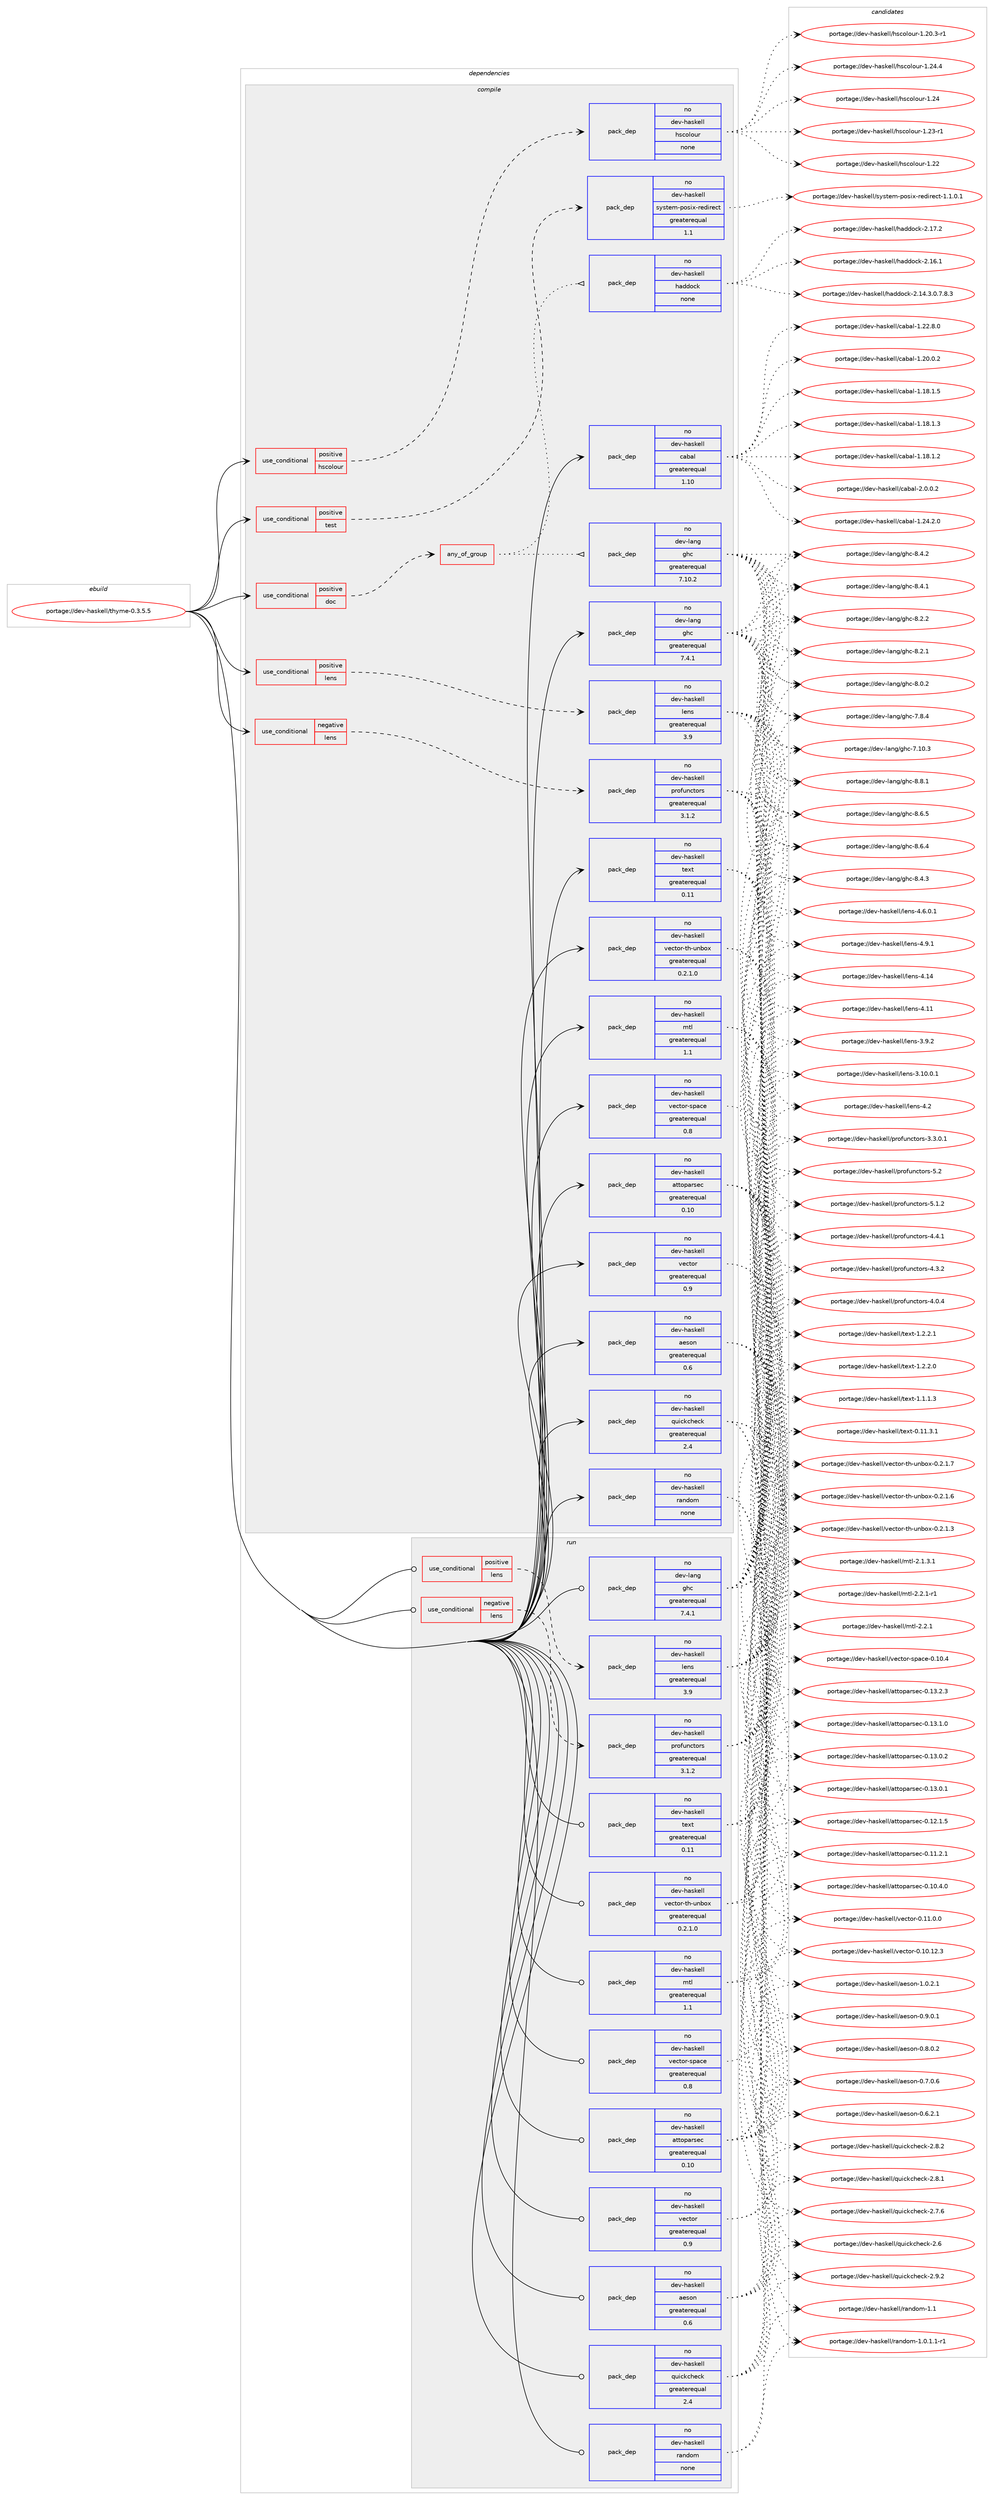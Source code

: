 digraph prolog {

# *************
# Graph options
# *************

newrank=true;
concentrate=true;
compound=true;
graph [rankdir=LR,fontname=Helvetica,fontsize=10,ranksep=1.5];#, ranksep=2.5, nodesep=0.2];
edge  [arrowhead=vee];
node  [fontname=Helvetica,fontsize=10];

# **********
# The ebuild
# **********

subgraph cluster_leftcol {
color=gray;
label=<<i>ebuild</i>>;
id [label="portage://dev-haskell/thyme-0.3.5.5", color=red, width=4, href="../dev-haskell/thyme-0.3.5.5.svg"];
}

# ****************
# The dependencies
# ****************

subgraph cluster_midcol {
color=gray;
label=<<i>dependencies</i>>;
subgraph cluster_compile {
fillcolor="#eeeeee";
style=filled;
label=<<i>compile</i>>;
subgraph cond131290 {
dependency541374 [label=<<TABLE BORDER="0" CELLBORDER="1" CELLSPACING="0" CELLPADDING="4"><TR><TD ROWSPAN="3" CELLPADDING="10">use_conditional</TD></TR><TR><TD>negative</TD></TR><TR><TD>lens</TD></TR></TABLE>>, shape=none, color=red];
subgraph pack404253 {
dependency541375 [label=<<TABLE BORDER="0" CELLBORDER="1" CELLSPACING="0" CELLPADDING="4" WIDTH="220"><TR><TD ROWSPAN="6" CELLPADDING="30">pack_dep</TD></TR><TR><TD WIDTH="110">no</TD></TR><TR><TD>dev-haskell</TD></TR><TR><TD>profunctors</TD></TR><TR><TD>greaterequal</TD></TR><TR><TD>3.1.2</TD></TR></TABLE>>, shape=none, color=blue];
}
dependency541374:e -> dependency541375:w [weight=20,style="dashed",arrowhead="vee"];
}
id:e -> dependency541374:w [weight=20,style="solid",arrowhead="vee"];
subgraph cond131291 {
dependency541376 [label=<<TABLE BORDER="0" CELLBORDER="1" CELLSPACING="0" CELLPADDING="4"><TR><TD ROWSPAN="3" CELLPADDING="10">use_conditional</TD></TR><TR><TD>positive</TD></TR><TR><TD>doc</TD></TR></TABLE>>, shape=none, color=red];
subgraph any5594 {
dependency541377 [label=<<TABLE BORDER="0" CELLBORDER="1" CELLSPACING="0" CELLPADDING="4"><TR><TD CELLPADDING="10">any_of_group</TD></TR></TABLE>>, shape=none, color=red];subgraph pack404254 {
dependency541378 [label=<<TABLE BORDER="0" CELLBORDER="1" CELLSPACING="0" CELLPADDING="4" WIDTH="220"><TR><TD ROWSPAN="6" CELLPADDING="30">pack_dep</TD></TR><TR><TD WIDTH="110">no</TD></TR><TR><TD>dev-haskell</TD></TR><TR><TD>haddock</TD></TR><TR><TD>none</TD></TR><TR><TD></TD></TR></TABLE>>, shape=none, color=blue];
}
dependency541377:e -> dependency541378:w [weight=20,style="dotted",arrowhead="oinv"];
subgraph pack404255 {
dependency541379 [label=<<TABLE BORDER="0" CELLBORDER="1" CELLSPACING="0" CELLPADDING="4" WIDTH="220"><TR><TD ROWSPAN="6" CELLPADDING="30">pack_dep</TD></TR><TR><TD WIDTH="110">no</TD></TR><TR><TD>dev-lang</TD></TR><TR><TD>ghc</TD></TR><TR><TD>greaterequal</TD></TR><TR><TD>7.10.2</TD></TR></TABLE>>, shape=none, color=blue];
}
dependency541377:e -> dependency541379:w [weight=20,style="dotted",arrowhead="oinv"];
}
dependency541376:e -> dependency541377:w [weight=20,style="dashed",arrowhead="vee"];
}
id:e -> dependency541376:w [weight=20,style="solid",arrowhead="vee"];
subgraph cond131292 {
dependency541380 [label=<<TABLE BORDER="0" CELLBORDER="1" CELLSPACING="0" CELLPADDING="4"><TR><TD ROWSPAN="3" CELLPADDING="10">use_conditional</TD></TR><TR><TD>positive</TD></TR><TR><TD>hscolour</TD></TR></TABLE>>, shape=none, color=red];
subgraph pack404256 {
dependency541381 [label=<<TABLE BORDER="0" CELLBORDER="1" CELLSPACING="0" CELLPADDING="4" WIDTH="220"><TR><TD ROWSPAN="6" CELLPADDING="30">pack_dep</TD></TR><TR><TD WIDTH="110">no</TD></TR><TR><TD>dev-haskell</TD></TR><TR><TD>hscolour</TD></TR><TR><TD>none</TD></TR><TR><TD></TD></TR></TABLE>>, shape=none, color=blue];
}
dependency541380:e -> dependency541381:w [weight=20,style="dashed",arrowhead="vee"];
}
id:e -> dependency541380:w [weight=20,style="solid",arrowhead="vee"];
subgraph cond131293 {
dependency541382 [label=<<TABLE BORDER="0" CELLBORDER="1" CELLSPACING="0" CELLPADDING="4"><TR><TD ROWSPAN="3" CELLPADDING="10">use_conditional</TD></TR><TR><TD>positive</TD></TR><TR><TD>lens</TD></TR></TABLE>>, shape=none, color=red];
subgraph pack404257 {
dependency541383 [label=<<TABLE BORDER="0" CELLBORDER="1" CELLSPACING="0" CELLPADDING="4" WIDTH="220"><TR><TD ROWSPAN="6" CELLPADDING="30">pack_dep</TD></TR><TR><TD WIDTH="110">no</TD></TR><TR><TD>dev-haskell</TD></TR><TR><TD>lens</TD></TR><TR><TD>greaterequal</TD></TR><TR><TD>3.9</TD></TR></TABLE>>, shape=none, color=blue];
}
dependency541382:e -> dependency541383:w [weight=20,style="dashed",arrowhead="vee"];
}
id:e -> dependency541382:w [weight=20,style="solid",arrowhead="vee"];
subgraph cond131294 {
dependency541384 [label=<<TABLE BORDER="0" CELLBORDER="1" CELLSPACING="0" CELLPADDING="4"><TR><TD ROWSPAN="3" CELLPADDING="10">use_conditional</TD></TR><TR><TD>positive</TD></TR><TR><TD>test</TD></TR></TABLE>>, shape=none, color=red];
subgraph pack404258 {
dependency541385 [label=<<TABLE BORDER="0" CELLBORDER="1" CELLSPACING="0" CELLPADDING="4" WIDTH="220"><TR><TD ROWSPAN="6" CELLPADDING="30">pack_dep</TD></TR><TR><TD WIDTH="110">no</TD></TR><TR><TD>dev-haskell</TD></TR><TR><TD>system-posix-redirect</TD></TR><TR><TD>greaterequal</TD></TR><TR><TD>1.1</TD></TR></TABLE>>, shape=none, color=blue];
}
dependency541384:e -> dependency541385:w [weight=20,style="dashed",arrowhead="vee"];
}
id:e -> dependency541384:w [weight=20,style="solid",arrowhead="vee"];
subgraph pack404259 {
dependency541386 [label=<<TABLE BORDER="0" CELLBORDER="1" CELLSPACING="0" CELLPADDING="4" WIDTH="220"><TR><TD ROWSPAN="6" CELLPADDING="30">pack_dep</TD></TR><TR><TD WIDTH="110">no</TD></TR><TR><TD>dev-haskell</TD></TR><TR><TD>aeson</TD></TR><TR><TD>greaterequal</TD></TR><TR><TD>0.6</TD></TR></TABLE>>, shape=none, color=blue];
}
id:e -> dependency541386:w [weight=20,style="solid",arrowhead="vee"];
subgraph pack404260 {
dependency541387 [label=<<TABLE BORDER="0" CELLBORDER="1" CELLSPACING="0" CELLPADDING="4" WIDTH="220"><TR><TD ROWSPAN="6" CELLPADDING="30">pack_dep</TD></TR><TR><TD WIDTH="110">no</TD></TR><TR><TD>dev-haskell</TD></TR><TR><TD>attoparsec</TD></TR><TR><TD>greaterequal</TD></TR><TR><TD>0.10</TD></TR></TABLE>>, shape=none, color=blue];
}
id:e -> dependency541387:w [weight=20,style="solid",arrowhead="vee"];
subgraph pack404261 {
dependency541388 [label=<<TABLE BORDER="0" CELLBORDER="1" CELLSPACING="0" CELLPADDING="4" WIDTH="220"><TR><TD ROWSPAN="6" CELLPADDING="30">pack_dep</TD></TR><TR><TD WIDTH="110">no</TD></TR><TR><TD>dev-haskell</TD></TR><TR><TD>cabal</TD></TR><TR><TD>greaterequal</TD></TR><TR><TD>1.10</TD></TR></TABLE>>, shape=none, color=blue];
}
id:e -> dependency541388:w [weight=20,style="solid",arrowhead="vee"];
subgraph pack404262 {
dependency541389 [label=<<TABLE BORDER="0" CELLBORDER="1" CELLSPACING="0" CELLPADDING="4" WIDTH="220"><TR><TD ROWSPAN="6" CELLPADDING="30">pack_dep</TD></TR><TR><TD WIDTH="110">no</TD></TR><TR><TD>dev-haskell</TD></TR><TR><TD>mtl</TD></TR><TR><TD>greaterequal</TD></TR><TR><TD>1.1</TD></TR></TABLE>>, shape=none, color=blue];
}
id:e -> dependency541389:w [weight=20,style="solid",arrowhead="vee"];
subgraph pack404263 {
dependency541390 [label=<<TABLE BORDER="0" CELLBORDER="1" CELLSPACING="0" CELLPADDING="4" WIDTH="220"><TR><TD ROWSPAN="6" CELLPADDING="30">pack_dep</TD></TR><TR><TD WIDTH="110">no</TD></TR><TR><TD>dev-haskell</TD></TR><TR><TD>quickcheck</TD></TR><TR><TD>greaterequal</TD></TR><TR><TD>2.4</TD></TR></TABLE>>, shape=none, color=blue];
}
id:e -> dependency541390:w [weight=20,style="solid",arrowhead="vee"];
subgraph pack404264 {
dependency541391 [label=<<TABLE BORDER="0" CELLBORDER="1" CELLSPACING="0" CELLPADDING="4" WIDTH="220"><TR><TD ROWSPAN="6" CELLPADDING="30">pack_dep</TD></TR><TR><TD WIDTH="110">no</TD></TR><TR><TD>dev-haskell</TD></TR><TR><TD>random</TD></TR><TR><TD>none</TD></TR><TR><TD></TD></TR></TABLE>>, shape=none, color=blue];
}
id:e -> dependency541391:w [weight=20,style="solid",arrowhead="vee"];
subgraph pack404265 {
dependency541392 [label=<<TABLE BORDER="0" CELLBORDER="1" CELLSPACING="0" CELLPADDING="4" WIDTH="220"><TR><TD ROWSPAN="6" CELLPADDING="30">pack_dep</TD></TR><TR><TD WIDTH="110">no</TD></TR><TR><TD>dev-haskell</TD></TR><TR><TD>text</TD></TR><TR><TD>greaterequal</TD></TR><TR><TD>0.11</TD></TR></TABLE>>, shape=none, color=blue];
}
id:e -> dependency541392:w [weight=20,style="solid",arrowhead="vee"];
subgraph pack404266 {
dependency541393 [label=<<TABLE BORDER="0" CELLBORDER="1" CELLSPACING="0" CELLPADDING="4" WIDTH="220"><TR><TD ROWSPAN="6" CELLPADDING="30">pack_dep</TD></TR><TR><TD WIDTH="110">no</TD></TR><TR><TD>dev-haskell</TD></TR><TR><TD>vector</TD></TR><TR><TD>greaterequal</TD></TR><TR><TD>0.9</TD></TR></TABLE>>, shape=none, color=blue];
}
id:e -> dependency541393:w [weight=20,style="solid",arrowhead="vee"];
subgraph pack404267 {
dependency541394 [label=<<TABLE BORDER="0" CELLBORDER="1" CELLSPACING="0" CELLPADDING="4" WIDTH="220"><TR><TD ROWSPAN="6" CELLPADDING="30">pack_dep</TD></TR><TR><TD WIDTH="110">no</TD></TR><TR><TD>dev-haskell</TD></TR><TR><TD>vector-space</TD></TR><TR><TD>greaterequal</TD></TR><TR><TD>0.8</TD></TR></TABLE>>, shape=none, color=blue];
}
id:e -> dependency541394:w [weight=20,style="solid",arrowhead="vee"];
subgraph pack404268 {
dependency541395 [label=<<TABLE BORDER="0" CELLBORDER="1" CELLSPACING="0" CELLPADDING="4" WIDTH="220"><TR><TD ROWSPAN="6" CELLPADDING="30">pack_dep</TD></TR><TR><TD WIDTH="110">no</TD></TR><TR><TD>dev-haskell</TD></TR><TR><TD>vector-th-unbox</TD></TR><TR><TD>greaterequal</TD></TR><TR><TD>0.2.1.0</TD></TR></TABLE>>, shape=none, color=blue];
}
id:e -> dependency541395:w [weight=20,style="solid",arrowhead="vee"];
subgraph pack404269 {
dependency541396 [label=<<TABLE BORDER="0" CELLBORDER="1" CELLSPACING="0" CELLPADDING="4" WIDTH="220"><TR><TD ROWSPAN="6" CELLPADDING="30">pack_dep</TD></TR><TR><TD WIDTH="110">no</TD></TR><TR><TD>dev-lang</TD></TR><TR><TD>ghc</TD></TR><TR><TD>greaterequal</TD></TR><TR><TD>7.4.1</TD></TR></TABLE>>, shape=none, color=blue];
}
id:e -> dependency541396:w [weight=20,style="solid",arrowhead="vee"];
}
subgraph cluster_compileandrun {
fillcolor="#eeeeee";
style=filled;
label=<<i>compile and run</i>>;
}
subgraph cluster_run {
fillcolor="#eeeeee";
style=filled;
label=<<i>run</i>>;
subgraph cond131295 {
dependency541397 [label=<<TABLE BORDER="0" CELLBORDER="1" CELLSPACING="0" CELLPADDING="4"><TR><TD ROWSPAN="3" CELLPADDING="10">use_conditional</TD></TR><TR><TD>negative</TD></TR><TR><TD>lens</TD></TR></TABLE>>, shape=none, color=red];
subgraph pack404270 {
dependency541398 [label=<<TABLE BORDER="0" CELLBORDER="1" CELLSPACING="0" CELLPADDING="4" WIDTH="220"><TR><TD ROWSPAN="6" CELLPADDING="30">pack_dep</TD></TR><TR><TD WIDTH="110">no</TD></TR><TR><TD>dev-haskell</TD></TR><TR><TD>profunctors</TD></TR><TR><TD>greaterequal</TD></TR><TR><TD>3.1.2</TD></TR></TABLE>>, shape=none, color=blue];
}
dependency541397:e -> dependency541398:w [weight=20,style="dashed",arrowhead="vee"];
}
id:e -> dependency541397:w [weight=20,style="solid",arrowhead="odot"];
subgraph cond131296 {
dependency541399 [label=<<TABLE BORDER="0" CELLBORDER="1" CELLSPACING="0" CELLPADDING="4"><TR><TD ROWSPAN="3" CELLPADDING="10">use_conditional</TD></TR><TR><TD>positive</TD></TR><TR><TD>lens</TD></TR></TABLE>>, shape=none, color=red];
subgraph pack404271 {
dependency541400 [label=<<TABLE BORDER="0" CELLBORDER="1" CELLSPACING="0" CELLPADDING="4" WIDTH="220"><TR><TD ROWSPAN="6" CELLPADDING="30">pack_dep</TD></TR><TR><TD WIDTH="110">no</TD></TR><TR><TD>dev-haskell</TD></TR><TR><TD>lens</TD></TR><TR><TD>greaterequal</TD></TR><TR><TD>3.9</TD></TR></TABLE>>, shape=none, color=blue];
}
dependency541399:e -> dependency541400:w [weight=20,style="dashed",arrowhead="vee"];
}
id:e -> dependency541399:w [weight=20,style="solid",arrowhead="odot"];
subgraph pack404272 {
dependency541401 [label=<<TABLE BORDER="0" CELLBORDER="1" CELLSPACING="0" CELLPADDING="4" WIDTH="220"><TR><TD ROWSPAN="6" CELLPADDING="30">pack_dep</TD></TR><TR><TD WIDTH="110">no</TD></TR><TR><TD>dev-haskell</TD></TR><TR><TD>aeson</TD></TR><TR><TD>greaterequal</TD></TR><TR><TD>0.6</TD></TR></TABLE>>, shape=none, color=blue];
}
id:e -> dependency541401:w [weight=20,style="solid",arrowhead="odot"];
subgraph pack404273 {
dependency541402 [label=<<TABLE BORDER="0" CELLBORDER="1" CELLSPACING="0" CELLPADDING="4" WIDTH="220"><TR><TD ROWSPAN="6" CELLPADDING="30">pack_dep</TD></TR><TR><TD WIDTH="110">no</TD></TR><TR><TD>dev-haskell</TD></TR><TR><TD>attoparsec</TD></TR><TR><TD>greaterequal</TD></TR><TR><TD>0.10</TD></TR></TABLE>>, shape=none, color=blue];
}
id:e -> dependency541402:w [weight=20,style="solid",arrowhead="odot"];
subgraph pack404274 {
dependency541403 [label=<<TABLE BORDER="0" CELLBORDER="1" CELLSPACING="0" CELLPADDING="4" WIDTH="220"><TR><TD ROWSPAN="6" CELLPADDING="30">pack_dep</TD></TR><TR><TD WIDTH="110">no</TD></TR><TR><TD>dev-haskell</TD></TR><TR><TD>mtl</TD></TR><TR><TD>greaterequal</TD></TR><TR><TD>1.1</TD></TR></TABLE>>, shape=none, color=blue];
}
id:e -> dependency541403:w [weight=20,style="solid",arrowhead="odot"];
subgraph pack404275 {
dependency541404 [label=<<TABLE BORDER="0" CELLBORDER="1" CELLSPACING="0" CELLPADDING="4" WIDTH="220"><TR><TD ROWSPAN="6" CELLPADDING="30">pack_dep</TD></TR><TR><TD WIDTH="110">no</TD></TR><TR><TD>dev-haskell</TD></TR><TR><TD>quickcheck</TD></TR><TR><TD>greaterequal</TD></TR><TR><TD>2.4</TD></TR></TABLE>>, shape=none, color=blue];
}
id:e -> dependency541404:w [weight=20,style="solid",arrowhead="odot"];
subgraph pack404276 {
dependency541405 [label=<<TABLE BORDER="0" CELLBORDER="1" CELLSPACING="0" CELLPADDING="4" WIDTH="220"><TR><TD ROWSPAN="6" CELLPADDING="30">pack_dep</TD></TR><TR><TD WIDTH="110">no</TD></TR><TR><TD>dev-haskell</TD></TR><TR><TD>random</TD></TR><TR><TD>none</TD></TR><TR><TD></TD></TR></TABLE>>, shape=none, color=blue];
}
id:e -> dependency541405:w [weight=20,style="solid",arrowhead="odot"];
subgraph pack404277 {
dependency541406 [label=<<TABLE BORDER="0" CELLBORDER="1" CELLSPACING="0" CELLPADDING="4" WIDTH="220"><TR><TD ROWSPAN="6" CELLPADDING="30">pack_dep</TD></TR><TR><TD WIDTH="110">no</TD></TR><TR><TD>dev-haskell</TD></TR><TR><TD>text</TD></TR><TR><TD>greaterequal</TD></TR><TR><TD>0.11</TD></TR></TABLE>>, shape=none, color=blue];
}
id:e -> dependency541406:w [weight=20,style="solid",arrowhead="odot"];
subgraph pack404278 {
dependency541407 [label=<<TABLE BORDER="0" CELLBORDER="1" CELLSPACING="0" CELLPADDING="4" WIDTH="220"><TR><TD ROWSPAN="6" CELLPADDING="30">pack_dep</TD></TR><TR><TD WIDTH="110">no</TD></TR><TR><TD>dev-haskell</TD></TR><TR><TD>vector</TD></TR><TR><TD>greaterequal</TD></TR><TR><TD>0.9</TD></TR></TABLE>>, shape=none, color=blue];
}
id:e -> dependency541407:w [weight=20,style="solid",arrowhead="odot"];
subgraph pack404279 {
dependency541408 [label=<<TABLE BORDER="0" CELLBORDER="1" CELLSPACING="0" CELLPADDING="4" WIDTH="220"><TR><TD ROWSPAN="6" CELLPADDING="30">pack_dep</TD></TR><TR><TD WIDTH="110">no</TD></TR><TR><TD>dev-haskell</TD></TR><TR><TD>vector-space</TD></TR><TR><TD>greaterequal</TD></TR><TR><TD>0.8</TD></TR></TABLE>>, shape=none, color=blue];
}
id:e -> dependency541408:w [weight=20,style="solid",arrowhead="odot"];
subgraph pack404280 {
dependency541409 [label=<<TABLE BORDER="0" CELLBORDER="1" CELLSPACING="0" CELLPADDING="4" WIDTH="220"><TR><TD ROWSPAN="6" CELLPADDING="30">pack_dep</TD></TR><TR><TD WIDTH="110">no</TD></TR><TR><TD>dev-haskell</TD></TR><TR><TD>vector-th-unbox</TD></TR><TR><TD>greaterequal</TD></TR><TR><TD>0.2.1.0</TD></TR></TABLE>>, shape=none, color=blue];
}
id:e -> dependency541409:w [weight=20,style="solid",arrowhead="odot"];
subgraph pack404281 {
dependency541410 [label=<<TABLE BORDER="0" CELLBORDER="1" CELLSPACING="0" CELLPADDING="4" WIDTH="220"><TR><TD ROWSPAN="6" CELLPADDING="30">pack_dep</TD></TR><TR><TD WIDTH="110">no</TD></TR><TR><TD>dev-lang</TD></TR><TR><TD>ghc</TD></TR><TR><TD>greaterequal</TD></TR><TR><TD>7.4.1</TD></TR></TABLE>>, shape=none, color=blue];
}
id:e -> dependency541410:w [weight=20,style="solid",arrowhead="odot"];
}
}

# **************
# The candidates
# **************

subgraph cluster_choices {
rank=same;
color=gray;
label=<<i>candidates</i>>;

subgraph choice404253 {
color=black;
nodesep=1;
choice1001011184510497115107101108108471121141111021171109911611111411545534650 [label="portage://dev-haskell/profunctors-5.2", color=red, width=4,href="../dev-haskell/profunctors-5.2.svg"];
choice10010111845104971151071011081084711211411110211711099116111114115455346494650 [label="portage://dev-haskell/profunctors-5.1.2", color=red, width=4,href="../dev-haskell/profunctors-5.1.2.svg"];
choice10010111845104971151071011081084711211411110211711099116111114115455246524649 [label="portage://dev-haskell/profunctors-4.4.1", color=red, width=4,href="../dev-haskell/profunctors-4.4.1.svg"];
choice10010111845104971151071011081084711211411110211711099116111114115455246514650 [label="portage://dev-haskell/profunctors-4.3.2", color=red, width=4,href="../dev-haskell/profunctors-4.3.2.svg"];
choice10010111845104971151071011081084711211411110211711099116111114115455246484652 [label="portage://dev-haskell/profunctors-4.0.4", color=red, width=4,href="../dev-haskell/profunctors-4.0.4.svg"];
choice100101118451049711510710110810847112114111102117110991161111141154551465146484649 [label="portage://dev-haskell/profunctors-3.3.0.1", color=red, width=4,href="../dev-haskell/profunctors-3.3.0.1.svg"];
dependency541375:e -> choice1001011184510497115107101108108471121141111021171109911611111411545534650:w [style=dotted,weight="100"];
dependency541375:e -> choice10010111845104971151071011081084711211411110211711099116111114115455346494650:w [style=dotted,weight="100"];
dependency541375:e -> choice10010111845104971151071011081084711211411110211711099116111114115455246524649:w [style=dotted,weight="100"];
dependency541375:e -> choice10010111845104971151071011081084711211411110211711099116111114115455246514650:w [style=dotted,weight="100"];
dependency541375:e -> choice10010111845104971151071011081084711211411110211711099116111114115455246484652:w [style=dotted,weight="100"];
dependency541375:e -> choice100101118451049711510710110810847112114111102117110991161111141154551465146484649:w [style=dotted,weight="100"];
}
subgraph choice404254 {
color=black;
nodesep=1;
choice100101118451049711510710110810847104971001001119910745504649554650 [label="portage://dev-haskell/haddock-2.17.2", color=red, width=4,href="../dev-haskell/haddock-2.17.2.svg"];
choice100101118451049711510710110810847104971001001119910745504649544649 [label="portage://dev-haskell/haddock-2.16.1", color=red, width=4,href="../dev-haskell/haddock-2.16.1.svg"];
choice1001011184510497115107101108108471049710010011199107455046495246514648465546564651 [label="portage://dev-haskell/haddock-2.14.3.0.7.8.3", color=red, width=4,href="../dev-haskell/haddock-2.14.3.0.7.8.3.svg"];
dependency541378:e -> choice100101118451049711510710110810847104971001001119910745504649554650:w [style=dotted,weight="100"];
dependency541378:e -> choice100101118451049711510710110810847104971001001119910745504649544649:w [style=dotted,weight="100"];
dependency541378:e -> choice1001011184510497115107101108108471049710010011199107455046495246514648465546564651:w [style=dotted,weight="100"];
}
subgraph choice404255 {
color=black;
nodesep=1;
choice10010111845108971101034710310499455646564649 [label="portage://dev-lang/ghc-8.8.1", color=red, width=4,href="../dev-lang/ghc-8.8.1.svg"];
choice10010111845108971101034710310499455646544653 [label="portage://dev-lang/ghc-8.6.5", color=red, width=4,href="../dev-lang/ghc-8.6.5.svg"];
choice10010111845108971101034710310499455646544652 [label="portage://dev-lang/ghc-8.6.4", color=red, width=4,href="../dev-lang/ghc-8.6.4.svg"];
choice10010111845108971101034710310499455646524651 [label="portage://dev-lang/ghc-8.4.3", color=red, width=4,href="../dev-lang/ghc-8.4.3.svg"];
choice10010111845108971101034710310499455646524650 [label="portage://dev-lang/ghc-8.4.2", color=red, width=4,href="../dev-lang/ghc-8.4.2.svg"];
choice10010111845108971101034710310499455646524649 [label="portage://dev-lang/ghc-8.4.1", color=red, width=4,href="../dev-lang/ghc-8.4.1.svg"];
choice10010111845108971101034710310499455646504650 [label="portage://dev-lang/ghc-8.2.2", color=red, width=4,href="../dev-lang/ghc-8.2.2.svg"];
choice10010111845108971101034710310499455646504649 [label="portage://dev-lang/ghc-8.2.1", color=red, width=4,href="../dev-lang/ghc-8.2.1.svg"];
choice10010111845108971101034710310499455646484650 [label="portage://dev-lang/ghc-8.0.2", color=red, width=4,href="../dev-lang/ghc-8.0.2.svg"];
choice10010111845108971101034710310499455546564652 [label="portage://dev-lang/ghc-7.8.4", color=red, width=4,href="../dev-lang/ghc-7.8.4.svg"];
choice1001011184510897110103471031049945554649484651 [label="portage://dev-lang/ghc-7.10.3", color=red, width=4,href="../dev-lang/ghc-7.10.3.svg"];
dependency541379:e -> choice10010111845108971101034710310499455646564649:w [style=dotted,weight="100"];
dependency541379:e -> choice10010111845108971101034710310499455646544653:w [style=dotted,weight="100"];
dependency541379:e -> choice10010111845108971101034710310499455646544652:w [style=dotted,weight="100"];
dependency541379:e -> choice10010111845108971101034710310499455646524651:w [style=dotted,weight="100"];
dependency541379:e -> choice10010111845108971101034710310499455646524650:w [style=dotted,weight="100"];
dependency541379:e -> choice10010111845108971101034710310499455646524649:w [style=dotted,weight="100"];
dependency541379:e -> choice10010111845108971101034710310499455646504650:w [style=dotted,weight="100"];
dependency541379:e -> choice10010111845108971101034710310499455646504649:w [style=dotted,weight="100"];
dependency541379:e -> choice10010111845108971101034710310499455646484650:w [style=dotted,weight="100"];
dependency541379:e -> choice10010111845108971101034710310499455546564652:w [style=dotted,weight="100"];
dependency541379:e -> choice1001011184510897110103471031049945554649484651:w [style=dotted,weight="100"];
}
subgraph choice404256 {
color=black;
nodesep=1;
choice1001011184510497115107101108108471041159911110811111711445494650524652 [label="portage://dev-haskell/hscolour-1.24.4", color=red, width=4,href="../dev-haskell/hscolour-1.24.4.svg"];
choice100101118451049711510710110810847104115991111081111171144549465052 [label="portage://dev-haskell/hscolour-1.24", color=red, width=4,href="../dev-haskell/hscolour-1.24.svg"];
choice1001011184510497115107101108108471041159911110811111711445494650514511449 [label="portage://dev-haskell/hscolour-1.23-r1", color=red, width=4,href="../dev-haskell/hscolour-1.23-r1.svg"];
choice100101118451049711510710110810847104115991111081111171144549465050 [label="portage://dev-haskell/hscolour-1.22", color=red, width=4,href="../dev-haskell/hscolour-1.22.svg"];
choice10010111845104971151071011081084710411599111108111117114454946504846514511449 [label="portage://dev-haskell/hscolour-1.20.3-r1", color=red, width=4,href="../dev-haskell/hscolour-1.20.3-r1.svg"];
dependency541381:e -> choice1001011184510497115107101108108471041159911110811111711445494650524652:w [style=dotted,weight="100"];
dependency541381:e -> choice100101118451049711510710110810847104115991111081111171144549465052:w [style=dotted,weight="100"];
dependency541381:e -> choice1001011184510497115107101108108471041159911110811111711445494650514511449:w [style=dotted,weight="100"];
dependency541381:e -> choice100101118451049711510710110810847104115991111081111171144549465050:w [style=dotted,weight="100"];
dependency541381:e -> choice10010111845104971151071011081084710411599111108111117114454946504846514511449:w [style=dotted,weight="100"];
}
subgraph choice404257 {
color=black;
nodesep=1;
choice100101118451049711510710110810847108101110115455246574649 [label="portage://dev-haskell/lens-4.9.1", color=red, width=4,href="../dev-haskell/lens-4.9.1.svg"];
choice1001011184510497115107101108108471081011101154552465446484649 [label="portage://dev-haskell/lens-4.6.0.1", color=red, width=4,href="../dev-haskell/lens-4.6.0.1.svg"];
choice10010111845104971151071011081084710810111011545524650 [label="portage://dev-haskell/lens-4.2", color=red, width=4,href="../dev-haskell/lens-4.2.svg"];
choice1001011184510497115107101108108471081011101154552464952 [label="portage://dev-haskell/lens-4.14", color=red, width=4,href="../dev-haskell/lens-4.14.svg"];
choice1001011184510497115107101108108471081011101154552464949 [label="portage://dev-haskell/lens-4.11", color=red, width=4,href="../dev-haskell/lens-4.11.svg"];
choice100101118451049711510710110810847108101110115455146574650 [label="portage://dev-haskell/lens-3.9.2", color=red, width=4,href="../dev-haskell/lens-3.9.2.svg"];
choice100101118451049711510710110810847108101110115455146494846484649 [label="portage://dev-haskell/lens-3.10.0.1", color=red, width=4,href="../dev-haskell/lens-3.10.0.1.svg"];
dependency541383:e -> choice100101118451049711510710110810847108101110115455246574649:w [style=dotted,weight="100"];
dependency541383:e -> choice1001011184510497115107101108108471081011101154552465446484649:w [style=dotted,weight="100"];
dependency541383:e -> choice10010111845104971151071011081084710810111011545524650:w [style=dotted,weight="100"];
dependency541383:e -> choice1001011184510497115107101108108471081011101154552464952:w [style=dotted,weight="100"];
dependency541383:e -> choice1001011184510497115107101108108471081011101154552464949:w [style=dotted,weight="100"];
dependency541383:e -> choice100101118451049711510710110810847108101110115455146574650:w [style=dotted,weight="100"];
dependency541383:e -> choice100101118451049711510710110810847108101110115455146494846484649:w [style=dotted,weight="100"];
}
subgraph choice404258 {
color=black;
nodesep=1;
choice1001011184510497115107101108108471151211151161011094511211111510512045114101100105114101991164549464946484649 [label="portage://dev-haskell/system-posix-redirect-1.1.0.1", color=red, width=4,href="../dev-haskell/system-posix-redirect-1.1.0.1.svg"];
dependency541385:e -> choice1001011184510497115107101108108471151211151161011094511211111510512045114101100105114101991164549464946484649:w [style=dotted,weight="100"];
}
subgraph choice404259 {
color=black;
nodesep=1;
choice100101118451049711510710110810847971011151111104549464846504649 [label="portage://dev-haskell/aeson-1.0.2.1", color=red, width=4,href="../dev-haskell/aeson-1.0.2.1.svg"];
choice100101118451049711510710110810847971011151111104548465746484649 [label="portage://dev-haskell/aeson-0.9.0.1", color=red, width=4,href="../dev-haskell/aeson-0.9.0.1.svg"];
choice100101118451049711510710110810847971011151111104548465646484650 [label="portage://dev-haskell/aeson-0.8.0.2", color=red, width=4,href="../dev-haskell/aeson-0.8.0.2.svg"];
choice100101118451049711510710110810847971011151111104548465546484654 [label="portage://dev-haskell/aeson-0.7.0.6", color=red, width=4,href="../dev-haskell/aeson-0.7.0.6.svg"];
choice100101118451049711510710110810847971011151111104548465446504649 [label="portage://dev-haskell/aeson-0.6.2.1", color=red, width=4,href="../dev-haskell/aeson-0.6.2.1.svg"];
dependency541386:e -> choice100101118451049711510710110810847971011151111104549464846504649:w [style=dotted,weight="100"];
dependency541386:e -> choice100101118451049711510710110810847971011151111104548465746484649:w [style=dotted,weight="100"];
dependency541386:e -> choice100101118451049711510710110810847971011151111104548465646484650:w [style=dotted,weight="100"];
dependency541386:e -> choice100101118451049711510710110810847971011151111104548465546484654:w [style=dotted,weight="100"];
dependency541386:e -> choice100101118451049711510710110810847971011151111104548465446504649:w [style=dotted,weight="100"];
}
subgraph choice404260 {
color=black;
nodesep=1;
choice100101118451049711510710110810847971161161111129711411510199454846495146504651 [label="portage://dev-haskell/attoparsec-0.13.2.3", color=red, width=4,href="../dev-haskell/attoparsec-0.13.2.3.svg"];
choice100101118451049711510710110810847971161161111129711411510199454846495146494648 [label="portage://dev-haskell/attoparsec-0.13.1.0", color=red, width=4,href="../dev-haskell/attoparsec-0.13.1.0.svg"];
choice100101118451049711510710110810847971161161111129711411510199454846495146484650 [label="portage://dev-haskell/attoparsec-0.13.0.2", color=red, width=4,href="../dev-haskell/attoparsec-0.13.0.2.svg"];
choice100101118451049711510710110810847971161161111129711411510199454846495146484649 [label="portage://dev-haskell/attoparsec-0.13.0.1", color=red, width=4,href="../dev-haskell/attoparsec-0.13.0.1.svg"];
choice100101118451049711510710110810847971161161111129711411510199454846495046494653 [label="portage://dev-haskell/attoparsec-0.12.1.5", color=red, width=4,href="../dev-haskell/attoparsec-0.12.1.5.svg"];
choice100101118451049711510710110810847971161161111129711411510199454846494946504649 [label="portage://dev-haskell/attoparsec-0.11.2.1", color=red, width=4,href="../dev-haskell/attoparsec-0.11.2.1.svg"];
choice100101118451049711510710110810847971161161111129711411510199454846494846524648 [label="portage://dev-haskell/attoparsec-0.10.4.0", color=red, width=4,href="../dev-haskell/attoparsec-0.10.4.0.svg"];
dependency541387:e -> choice100101118451049711510710110810847971161161111129711411510199454846495146504651:w [style=dotted,weight="100"];
dependency541387:e -> choice100101118451049711510710110810847971161161111129711411510199454846495146494648:w [style=dotted,weight="100"];
dependency541387:e -> choice100101118451049711510710110810847971161161111129711411510199454846495146484650:w [style=dotted,weight="100"];
dependency541387:e -> choice100101118451049711510710110810847971161161111129711411510199454846495146484649:w [style=dotted,weight="100"];
dependency541387:e -> choice100101118451049711510710110810847971161161111129711411510199454846495046494653:w [style=dotted,weight="100"];
dependency541387:e -> choice100101118451049711510710110810847971161161111129711411510199454846494946504649:w [style=dotted,weight="100"];
dependency541387:e -> choice100101118451049711510710110810847971161161111129711411510199454846494846524648:w [style=dotted,weight="100"];
}
subgraph choice404261 {
color=black;
nodesep=1;
choice100101118451049711510710110810847999798971084550464846484650 [label="portage://dev-haskell/cabal-2.0.0.2", color=red, width=4,href="../dev-haskell/cabal-2.0.0.2.svg"];
choice10010111845104971151071011081084799979897108454946505246504648 [label="portage://dev-haskell/cabal-1.24.2.0", color=red, width=4,href="../dev-haskell/cabal-1.24.2.0.svg"];
choice10010111845104971151071011081084799979897108454946505046564648 [label="portage://dev-haskell/cabal-1.22.8.0", color=red, width=4,href="../dev-haskell/cabal-1.22.8.0.svg"];
choice10010111845104971151071011081084799979897108454946504846484650 [label="portage://dev-haskell/cabal-1.20.0.2", color=red, width=4,href="../dev-haskell/cabal-1.20.0.2.svg"];
choice10010111845104971151071011081084799979897108454946495646494653 [label="portage://dev-haskell/cabal-1.18.1.5", color=red, width=4,href="../dev-haskell/cabal-1.18.1.5.svg"];
choice10010111845104971151071011081084799979897108454946495646494651 [label="portage://dev-haskell/cabal-1.18.1.3", color=red, width=4,href="../dev-haskell/cabal-1.18.1.3.svg"];
choice10010111845104971151071011081084799979897108454946495646494650 [label="portage://dev-haskell/cabal-1.18.1.2", color=red, width=4,href="../dev-haskell/cabal-1.18.1.2.svg"];
dependency541388:e -> choice100101118451049711510710110810847999798971084550464846484650:w [style=dotted,weight="100"];
dependency541388:e -> choice10010111845104971151071011081084799979897108454946505246504648:w [style=dotted,weight="100"];
dependency541388:e -> choice10010111845104971151071011081084799979897108454946505046564648:w [style=dotted,weight="100"];
dependency541388:e -> choice10010111845104971151071011081084799979897108454946504846484650:w [style=dotted,weight="100"];
dependency541388:e -> choice10010111845104971151071011081084799979897108454946495646494653:w [style=dotted,weight="100"];
dependency541388:e -> choice10010111845104971151071011081084799979897108454946495646494651:w [style=dotted,weight="100"];
dependency541388:e -> choice10010111845104971151071011081084799979897108454946495646494650:w [style=dotted,weight="100"];
}
subgraph choice404262 {
color=black;
nodesep=1;
choice1001011184510497115107101108108471091161084550465046494511449 [label="portage://dev-haskell/mtl-2.2.1-r1", color=red, width=4,href="../dev-haskell/mtl-2.2.1-r1.svg"];
choice100101118451049711510710110810847109116108455046504649 [label="portage://dev-haskell/mtl-2.2.1", color=red, width=4,href="../dev-haskell/mtl-2.2.1.svg"];
choice1001011184510497115107101108108471091161084550464946514649 [label="portage://dev-haskell/mtl-2.1.3.1", color=red, width=4,href="../dev-haskell/mtl-2.1.3.1.svg"];
dependency541389:e -> choice1001011184510497115107101108108471091161084550465046494511449:w [style=dotted,weight="100"];
dependency541389:e -> choice100101118451049711510710110810847109116108455046504649:w [style=dotted,weight="100"];
dependency541389:e -> choice1001011184510497115107101108108471091161084550464946514649:w [style=dotted,weight="100"];
}
subgraph choice404263 {
color=black;
nodesep=1;
choice100101118451049711510710110810847113117105991079910410199107455046574650 [label="portage://dev-haskell/quickcheck-2.9.2", color=red, width=4,href="../dev-haskell/quickcheck-2.9.2.svg"];
choice100101118451049711510710110810847113117105991079910410199107455046564650 [label="portage://dev-haskell/quickcheck-2.8.2", color=red, width=4,href="../dev-haskell/quickcheck-2.8.2.svg"];
choice100101118451049711510710110810847113117105991079910410199107455046564649 [label="portage://dev-haskell/quickcheck-2.8.1", color=red, width=4,href="../dev-haskell/quickcheck-2.8.1.svg"];
choice100101118451049711510710110810847113117105991079910410199107455046554654 [label="portage://dev-haskell/quickcheck-2.7.6", color=red, width=4,href="../dev-haskell/quickcheck-2.7.6.svg"];
choice10010111845104971151071011081084711311710599107991041019910745504654 [label="portage://dev-haskell/quickcheck-2.6", color=red, width=4,href="../dev-haskell/quickcheck-2.6.svg"];
dependency541390:e -> choice100101118451049711510710110810847113117105991079910410199107455046574650:w [style=dotted,weight="100"];
dependency541390:e -> choice100101118451049711510710110810847113117105991079910410199107455046564650:w [style=dotted,weight="100"];
dependency541390:e -> choice100101118451049711510710110810847113117105991079910410199107455046564649:w [style=dotted,weight="100"];
dependency541390:e -> choice100101118451049711510710110810847113117105991079910410199107455046554654:w [style=dotted,weight="100"];
dependency541390:e -> choice10010111845104971151071011081084711311710599107991041019910745504654:w [style=dotted,weight="100"];
}
subgraph choice404264 {
color=black;
nodesep=1;
choice1001011184510497115107101108108471149711010011110945494649 [label="portage://dev-haskell/random-1.1", color=red, width=4,href="../dev-haskell/random-1.1.svg"];
choice1001011184510497115107101108108471149711010011110945494648464946494511449 [label="portage://dev-haskell/random-1.0.1.1-r1", color=red, width=4,href="../dev-haskell/random-1.0.1.1-r1.svg"];
dependency541391:e -> choice1001011184510497115107101108108471149711010011110945494649:w [style=dotted,weight="100"];
dependency541391:e -> choice1001011184510497115107101108108471149711010011110945494648464946494511449:w [style=dotted,weight="100"];
}
subgraph choice404265 {
color=black;
nodesep=1;
choice1001011184510497115107101108108471161011201164549465046504649 [label="portage://dev-haskell/text-1.2.2.1", color=red, width=4,href="../dev-haskell/text-1.2.2.1.svg"];
choice1001011184510497115107101108108471161011201164549465046504648 [label="portage://dev-haskell/text-1.2.2.0", color=red, width=4,href="../dev-haskell/text-1.2.2.0.svg"];
choice1001011184510497115107101108108471161011201164549464946494651 [label="portage://dev-haskell/text-1.1.1.3", color=red, width=4,href="../dev-haskell/text-1.1.1.3.svg"];
choice100101118451049711510710110810847116101120116454846494946514649 [label="portage://dev-haskell/text-0.11.3.1", color=red, width=4,href="../dev-haskell/text-0.11.3.1.svg"];
dependency541392:e -> choice1001011184510497115107101108108471161011201164549465046504649:w [style=dotted,weight="100"];
dependency541392:e -> choice1001011184510497115107101108108471161011201164549465046504648:w [style=dotted,weight="100"];
dependency541392:e -> choice1001011184510497115107101108108471161011201164549464946494651:w [style=dotted,weight="100"];
dependency541392:e -> choice100101118451049711510710110810847116101120116454846494946514649:w [style=dotted,weight="100"];
}
subgraph choice404266 {
color=black;
nodesep=1;
choice10010111845104971151071011081084711810199116111114454846494946484648 [label="portage://dev-haskell/vector-0.11.0.0", color=red, width=4,href="../dev-haskell/vector-0.11.0.0.svg"];
choice1001011184510497115107101108108471181019911611111445484649484649504651 [label="portage://dev-haskell/vector-0.10.12.3", color=red, width=4,href="../dev-haskell/vector-0.10.12.3.svg"];
dependency541393:e -> choice10010111845104971151071011081084711810199116111114454846494946484648:w [style=dotted,weight="100"];
dependency541393:e -> choice1001011184510497115107101108108471181019911611111445484649484649504651:w [style=dotted,weight="100"];
}
subgraph choice404267 {
color=black;
nodesep=1;
choice1001011184510497115107101108108471181019911611111445115112979910145484649484652 [label="portage://dev-haskell/vector-space-0.10.4", color=red, width=4,href="../dev-haskell/vector-space-0.10.4.svg"];
dependency541394:e -> choice1001011184510497115107101108108471181019911611111445115112979910145484649484652:w [style=dotted,weight="100"];
}
subgraph choice404268 {
color=black;
nodesep=1;
choice100101118451049711510710110810847118101991161111144511610445117110981111204548465046494655 [label="portage://dev-haskell/vector-th-unbox-0.2.1.7", color=red, width=4,href="../dev-haskell/vector-th-unbox-0.2.1.7.svg"];
choice100101118451049711510710110810847118101991161111144511610445117110981111204548465046494654 [label="portage://dev-haskell/vector-th-unbox-0.2.1.6", color=red, width=4,href="../dev-haskell/vector-th-unbox-0.2.1.6.svg"];
choice100101118451049711510710110810847118101991161111144511610445117110981111204548465046494651 [label="portage://dev-haskell/vector-th-unbox-0.2.1.3", color=red, width=4,href="../dev-haskell/vector-th-unbox-0.2.1.3.svg"];
dependency541395:e -> choice100101118451049711510710110810847118101991161111144511610445117110981111204548465046494655:w [style=dotted,weight="100"];
dependency541395:e -> choice100101118451049711510710110810847118101991161111144511610445117110981111204548465046494654:w [style=dotted,weight="100"];
dependency541395:e -> choice100101118451049711510710110810847118101991161111144511610445117110981111204548465046494651:w [style=dotted,weight="100"];
}
subgraph choice404269 {
color=black;
nodesep=1;
choice10010111845108971101034710310499455646564649 [label="portage://dev-lang/ghc-8.8.1", color=red, width=4,href="../dev-lang/ghc-8.8.1.svg"];
choice10010111845108971101034710310499455646544653 [label="portage://dev-lang/ghc-8.6.5", color=red, width=4,href="../dev-lang/ghc-8.6.5.svg"];
choice10010111845108971101034710310499455646544652 [label="portage://dev-lang/ghc-8.6.4", color=red, width=4,href="../dev-lang/ghc-8.6.4.svg"];
choice10010111845108971101034710310499455646524651 [label="portage://dev-lang/ghc-8.4.3", color=red, width=4,href="../dev-lang/ghc-8.4.3.svg"];
choice10010111845108971101034710310499455646524650 [label="portage://dev-lang/ghc-8.4.2", color=red, width=4,href="../dev-lang/ghc-8.4.2.svg"];
choice10010111845108971101034710310499455646524649 [label="portage://dev-lang/ghc-8.4.1", color=red, width=4,href="../dev-lang/ghc-8.4.1.svg"];
choice10010111845108971101034710310499455646504650 [label="portage://dev-lang/ghc-8.2.2", color=red, width=4,href="../dev-lang/ghc-8.2.2.svg"];
choice10010111845108971101034710310499455646504649 [label="portage://dev-lang/ghc-8.2.1", color=red, width=4,href="../dev-lang/ghc-8.2.1.svg"];
choice10010111845108971101034710310499455646484650 [label="portage://dev-lang/ghc-8.0.2", color=red, width=4,href="../dev-lang/ghc-8.0.2.svg"];
choice10010111845108971101034710310499455546564652 [label="portage://dev-lang/ghc-7.8.4", color=red, width=4,href="../dev-lang/ghc-7.8.4.svg"];
choice1001011184510897110103471031049945554649484651 [label="portage://dev-lang/ghc-7.10.3", color=red, width=4,href="../dev-lang/ghc-7.10.3.svg"];
dependency541396:e -> choice10010111845108971101034710310499455646564649:w [style=dotted,weight="100"];
dependency541396:e -> choice10010111845108971101034710310499455646544653:w [style=dotted,weight="100"];
dependency541396:e -> choice10010111845108971101034710310499455646544652:w [style=dotted,weight="100"];
dependency541396:e -> choice10010111845108971101034710310499455646524651:w [style=dotted,weight="100"];
dependency541396:e -> choice10010111845108971101034710310499455646524650:w [style=dotted,weight="100"];
dependency541396:e -> choice10010111845108971101034710310499455646524649:w [style=dotted,weight="100"];
dependency541396:e -> choice10010111845108971101034710310499455646504650:w [style=dotted,weight="100"];
dependency541396:e -> choice10010111845108971101034710310499455646504649:w [style=dotted,weight="100"];
dependency541396:e -> choice10010111845108971101034710310499455646484650:w [style=dotted,weight="100"];
dependency541396:e -> choice10010111845108971101034710310499455546564652:w [style=dotted,weight="100"];
dependency541396:e -> choice1001011184510897110103471031049945554649484651:w [style=dotted,weight="100"];
}
subgraph choice404270 {
color=black;
nodesep=1;
choice1001011184510497115107101108108471121141111021171109911611111411545534650 [label="portage://dev-haskell/profunctors-5.2", color=red, width=4,href="../dev-haskell/profunctors-5.2.svg"];
choice10010111845104971151071011081084711211411110211711099116111114115455346494650 [label="portage://dev-haskell/profunctors-5.1.2", color=red, width=4,href="../dev-haskell/profunctors-5.1.2.svg"];
choice10010111845104971151071011081084711211411110211711099116111114115455246524649 [label="portage://dev-haskell/profunctors-4.4.1", color=red, width=4,href="../dev-haskell/profunctors-4.4.1.svg"];
choice10010111845104971151071011081084711211411110211711099116111114115455246514650 [label="portage://dev-haskell/profunctors-4.3.2", color=red, width=4,href="../dev-haskell/profunctors-4.3.2.svg"];
choice10010111845104971151071011081084711211411110211711099116111114115455246484652 [label="portage://dev-haskell/profunctors-4.0.4", color=red, width=4,href="../dev-haskell/profunctors-4.0.4.svg"];
choice100101118451049711510710110810847112114111102117110991161111141154551465146484649 [label="portage://dev-haskell/profunctors-3.3.0.1", color=red, width=4,href="../dev-haskell/profunctors-3.3.0.1.svg"];
dependency541398:e -> choice1001011184510497115107101108108471121141111021171109911611111411545534650:w [style=dotted,weight="100"];
dependency541398:e -> choice10010111845104971151071011081084711211411110211711099116111114115455346494650:w [style=dotted,weight="100"];
dependency541398:e -> choice10010111845104971151071011081084711211411110211711099116111114115455246524649:w [style=dotted,weight="100"];
dependency541398:e -> choice10010111845104971151071011081084711211411110211711099116111114115455246514650:w [style=dotted,weight="100"];
dependency541398:e -> choice10010111845104971151071011081084711211411110211711099116111114115455246484652:w [style=dotted,weight="100"];
dependency541398:e -> choice100101118451049711510710110810847112114111102117110991161111141154551465146484649:w [style=dotted,weight="100"];
}
subgraph choice404271 {
color=black;
nodesep=1;
choice100101118451049711510710110810847108101110115455246574649 [label="portage://dev-haskell/lens-4.9.1", color=red, width=4,href="../dev-haskell/lens-4.9.1.svg"];
choice1001011184510497115107101108108471081011101154552465446484649 [label="portage://dev-haskell/lens-4.6.0.1", color=red, width=4,href="../dev-haskell/lens-4.6.0.1.svg"];
choice10010111845104971151071011081084710810111011545524650 [label="portage://dev-haskell/lens-4.2", color=red, width=4,href="../dev-haskell/lens-4.2.svg"];
choice1001011184510497115107101108108471081011101154552464952 [label="portage://dev-haskell/lens-4.14", color=red, width=4,href="../dev-haskell/lens-4.14.svg"];
choice1001011184510497115107101108108471081011101154552464949 [label="portage://dev-haskell/lens-4.11", color=red, width=4,href="../dev-haskell/lens-4.11.svg"];
choice100101118451049711510710110810847108101110115455146574650 [label="portage://dev-haskell/lens-3.9.2", color=red, width=4,href="../dev-haskell/lens-3.9.2.svg"];
choice100101118451049711510710110810847108101110115455146494846484649 [label="portage://dev-haskell/lens-3.10.0.1", color=red, width=4,href="../dev-haskell/lens-3.10.0.1.svg"];
dependency541400:e -> choice100101118451049711510710110810847108101110115455246574649:w [style=dotted,weight="100"];
dependency541400:e -> choice1001011184510497115107101108108471081011101154552465446484649:w [style=dotted,weight="100"];
dependency541400:e -> choice10010111845104971151071011081084710810111011545524650:w [style=dotted,weight="100"];
dependency541400:e -> choice1001011184510497115107101108108471081011101154552464952:w [style=dotted,weight="100"];
dependency541400:e -> choice1001011184510497115107101108108471081011101154552464949:w [style=dotted,weight="100"];
dependency541400:e -> choice100101118451049711510710110810847108101110115455146574650:w [style=dotted,weight="100"];
dependency541400:e -> choice100101118451049711510710110810847108101110115455146494846484649:w [style=dotted,weight="100"];
}
subgraph choice404272 {
color=black;
nodesep=1;
choice100101118451049711510710110810847971011151111104549464846504649 [label="portage://dev-haskell/aeson-1.0.2.1", color=red, width=4,href="../dev-haskell/aeson-1.0.2.1.svg"];
choice100101118451049711510710110810847971011151111104548465746484649 [label="portage://dev-haskell/aeson-0.9.0.1", color=red, width=4,href="../dev-haskell/aeson-0.9.0.1.svg"];
choice100101118451049711510710110810847971011151111104548465646484650 [label="portage://dev-haskell/aeson-0.8.0.2", color=red, width=4,href="../dev-haskell/aeson-0.8.0.2.svg"];
choice100101118451049711510710110810847971011151111104548465546484654 [label="portage://dev-haskell/aeson-0.7.0.6", color=red, width=4,href="../dev-haskell/aeson-0.7.0.6.svg"];
choice100101118451049711510710110810847971011151111104548465446504649 [label="portage://dev-haskell/aeson-0.6.2.1", color=red, width=4,href="../dev-haskell/aeson-0.6.2.1.svg"];
dependency541401:e -> choice100101118451049711510710110810847971011151111104549464846504649:w [style=dotted,weight="100"];
dependency541401:e -> choice100101118451049711510710110810847971011151111104548465746484649:w [style=dotted,weight="100"];
dependency541401:e -> choice100101118451049711510710110810847971011151111104548465646484650:w [style=dotted,weight="100"];
dependency541401:e -> choice100101118451049711510710110810847971011151111104548465546484654:w [style=dotted,weight="100"];
dependency541401:e -> choice100101118451049711510710110810847971011151111104548465446504649:w [style=dotted,weight="100"];
}
subgraph choice404273 {
color=black;
nodesep=1;
choice100101118451049711510710110810847971161161111129711411510199454846495146504651 [label="portage://dev-haskell/attoparsec-0.13.2.3", color=red, width=4,href="../dev-haskell/attoparsec-0.13.2.3.svg"];
choice100101118451049711510710110810847971161161111129711411510199454846495146494648 [label="portage://dev-haskell/attoparsec-0.13.1.0", color=red, width=4,href="../dev-haskell/attoparsec-0.13.1.0.svg"];
choice100101118451049711510710110810847971161161111129711411510199454846495146484650 [label="portage://dev-haskell/attoparsec-0.13.0.2", color=red, width=4,href="../dev-haskell/attoparsec-0.13.0.2.svg"];
choice100101118451049711510710110810847971161161111129711411510199454846495146484649 [label="portage://dev-haskell/attoparsec-0.13.0.1", color=red, width=4,href="../dev-haskell/attoparsec-0.13.0.1.svg"];
choice100101118451049711510710110810847971161161111129711411510199454846495046494653 [label="portage://dev-haskell/attoparsec-0.12.1.5", color=red, width=4,href="../dev-haskell/attoparsec-0.12.1.5.svg"];
choice100101118451049711510710110810847971161161111129711411510199454846494946504649 [label="portage://dev-haskell/attoparsec-0.11.2.1", color=red, width=4,href="../dev-haskell/attoparsec-0.11.2.1.svg"];
choice100101118451049711510710110810847971161161111129711411510199454846494846524648 [label="portage://dev-haskell/attoparsec-0.10.4.0", color=red, width=4,href="../dev-haskell/attoparsec-0.10.4.0.svg"];
dependency541402:e -> choice100101118451049711510710110810847971161161111129711411510199454846495146504651:w [style=dotted,weight="100"];
dependency541402:e -> choice100101118451049711510710110810847971161161111129711411510199454846495146494648:w [style=dotted,weight="100"];
dependency541402:e -> choice100101118451049711510710110810847971161161111129711411510199454846495146484650:w [style=dotted,weight="100"];
dependency541402:e -> choice100101118451049711510710110810847971161161111129711411510199454846495146484649:w [style=dotted,weight="100"];
dependency541402:e -> choice100101118451049711510710110810847971161161111129711411510199454846495046494653:w [style=dotted,weight="100"];
dependency541402:e -> choice100101118451049711510710110810847971161161111129711411510199454846494946504649:w [style=dotted,weight="100"];
dependency541402:e -> choice100101118451049711510710110810847971161161111129711411510199454846494846524648:w [style=dotted,weight="100"];
}
subgraph choice404274 {
color=black;
nodesep=1;
choice1001011184510497115107101108108471091161084550465046494511449 [label="portage://dev-haskell/mtl-2.2.1-r1", color=red, width=4,href="../dev-haskell/mtl-2.2.1-r1.svg"];
choice100101118451049711510710110810847109116108455046504649 [label="portage://dev-haskell/mtl-2.2.1", color=red, width=4,href="../dev-haskell/mtl-2.2.1.svg"];
choice1001011184510497115107101108108471091161084550464946514649 [label="portage://dev-haskell/mtl-2.1.3.1", color=red, width=4,href="../dev-haskell/mtl-2.1.3.1.svg"];
dependency541403:e -> choice1001011184510497115107101108108471091161084550465046494511449:w [style=dotted,weight="100"];
dependency541403:e -> choice100101118451049711510710110810847109116108455046504649:w [style=dotted,weight="100"];
dependency541403:e -> choice1001011184510497115107101108108471091161084550464946514649:w [style=dotted,weight="100"];
}
subgraph choice404275 {
color=black;
nodesep=1;
choice100101118451049711510710110810847113117105991079910410199107455046574650 [label="portage://dev-haskell/quickcheck-2.9.2", color=red, width=4,href="../dev-haskell/quickcheck-2.9.2.svg"];
choice100101118451049711510710110810847113117105991079910410199107455046564650 [label="portage://dev-haskell/quickcheck-2.8.2", color=red, width=4,href="../dev-haskell/quickcheck-2.8.2.svg"];
choice100101118451049711510710110810847113117105991079910410199107455046564649 [label="portage://dev-haskell/quickcheck-2.8.1", color=red, width=4,href="../dev-haskell/quickcheck-2.8.1.svg"];
choice100101118451049711510710110810847113117105991079910410199107455046554654 [label="portage://dev-haskell/quickcheck-2.7.6", color=red, width=4,href="../dev-haskell/quickcheck-2.7.6.svg"];
choice10010111845104971151071011081084711311710599107991041019910745504654 [label="portage://dev-haskell/quickcheck-2.6", color=red, width=4,href="../dev-haskell/quickcheck-2.6.svg"];
dependency541404:e -> choice100101118451049711510710110810847113117105991079910410199107455046574650:w [style=dotted,weight="100"];
dependency541404:e -> choice100101118451049711510710110810847113117105991079910410199107455046564650:w [style=dotted,weight="100"];
dependency541404:e -> choice100101118451049711510710110810847113117105991079910410199107455046564649:w [style=dotted,weight="100"];
dependency541404:e -> choice100101118451049711510710110810847113117105991079910410199107455046554654:w [style=dotted,weight="100"];
dependency541404:e -> choice10010111845104971151071011081084711311710599107991041019910745504654:w [style=dotted,weight="100"];
}
subgraph choice404276 {
color=black;
nodesep=1;
choice1001011184510497115107101108108471149711010011110945494649 [label="portage://dev-haskell/random-1.1", color=red, width=4,href="../dev-haskell/random-1.1.svg"];
choice1001011184510497115107101108108471149711010011110945494648464946494511449 [label="portage://dev-haskell/random-1.0.1.1-r1", color=red, width=4,href="../dev-haskell/random-1.0.1.1-r1.svg"];
dependency541405:e -> choice1001011184510497115107101108108471149711010011110945494649:w [style=dotted,weight="100"];
dependency541405:e -> choice1001011184510497115107101108108471149711010011110945494648464946494511449:w [style=dotted,weight="100"];
}
subgraph choice404277 {
color=black;
nodesep=1;
choice1001011184510497115107101108108471161011201164549465046504649 [label="portage://dev-haskell/text-1.2.2.1", color=red, width=4,href="../dev-haskell/text-1.2.2.1.svg"];
choice1001011184510497115107101108108471161011201164549465046504648 [label="portage://dev-haskell/text-1.2.2.0", color=red, width=4,href="../dev-haskell/text-1.2.2.0.svg"];
choice1001011184510497115107101108108471161011201164549464946494651 [label="portage://dev-haskell/text-1.1.1.3", color=red, width=4,href="../dev-haskell/text-1.1.1.3.svg"];
choice100101118451049711510710110810847116101120116454846494946514649 [label="portage://dev-haskell/text-0.11.3.1", color=red, width=4,href="../dev-haskell/text-0.11.3.1.svg"];
dependency541406:e -> choice1001011184510497115107101108108471161011201164549465046504649:w [style=dotted,weight="100"];
dependency541406:e -> choice1001011184510497115107101108108471161011201164549465046504648:w [style=dotted,weight="100"];
dependency541406:e -> choice1001011184510497115107101108108471161011201164549464946494651:w [style=dotted,weight="100"];
dependency541406:e -> choice100101118451049711510710110810847116101120116454846494946514649:w [style=dotted,weight="100"];
}
subgraph choice404278 {
color=black;
nodesep=1;
choice10010111845104971151071011081084711810199116111114454846494946484648 [label="portage://dev-haskell/vector-0.11.0.0", color=red, width=4,href="../dev-haskell/vector-0.11.0.0.svg"];
choice1001011184510497115107101108108471181019911611111445484649484649504651 [label="portage://dev-haskell/vector-0.10.12.3", color=red, width=4,href="../dev-haskell/vector-0.10.12.3.svg"];
dependency541407:e -> choice10010111845104971151071011081084711810199116111114454846494946484648:w [style=dotted,weight="100"];
dependency541407:e -> choice1001011184510497115107101108108471181019911611111445484649484649504651:w [style=dotted,weight="100"];
}
subgraph choice404279 {
color=black;
nodesep=1;
choice1001011184510497115107101108108471181019911611111445115112979910145484649484652 [label="portage://dev-haskell/vector-space-0.10.4", color=red, width=4,href="../dev-haskell/vector-space-0.10.4.svg"];
dependency541408:e -> choice1001011184510497115107101108108471181019911611111445115112979910145484649484652:w [style=dotted,weight="100"];
}
subgraph choice404280 {
color=black;
nodesep=1;
choice100101118451049711510710110810847118101991161111144511610445117110981111204548465046494655 [label="portage://dev-haskell/vector-th-unbox-0.2.1.7", color=red, width=4,href="../dev-haskell/vector-th-unbox-0.2.1.7.svg"];
choice100101118451049711510710110810847118101991161111144511610445117110981111204548465046494654 [label="portage://dev-haskell/vector-th-unbox-0.2.1.6", color=red, width=4,href="../dev-haskell/vector-th-unbox-0.2.1.6.svg"];
choice100101118451049711510710110810847118101991161111144511610445117110981111204548465046494651 [label="portage://dev-haskell/vector-th-unbox-0.2.1.3", color=red, width=4,href="../dev-haskell/vector-th-unbox-0.2.1.3.svg"];
dependency541409:e -> choice100101118451049711510710110810847118101991161111144511610445117110981111204548465046494655:w [style=dotted,weight="100"];
dependency541409:e -> choice100101118451049711510710110810847118101991161111144511610445117110981111204548465046494654:w [style=dotted,weight="100"];
dependency541409:e -> choice100101118451049711510710110810847118101991161111144511610445117110981111204548465046494651:w [style=dotted,weight="100"];
}
subgraph choice404281 {
color=black;
nodesep=1;
choice10010111845108971101034710310499455646564649 [label="portage://dev-lang/ghc-8.8.1", color=red, width=4,href="../dev-lang/ghc-8.8.1.svg"];
choice10010111845108971101034710310499455646544653 [label="portage://dev-lang/ghc-8.6.5", color=red, width=4,href="../dev-lang/ghc-8.6.5.svg"];
choice10010111845108971101034710310499455646544652 [label="portage://dev-lang/ghc-8.6.4", color=red, width=4,href="../dev-lang/ghc-8.6.4.svg"];
choice10010111845108971101034710310499455646524651 [label="portage://dev-lang/ghc-8.4.3", color=red, width=4,href="../dev-lang/ghc-8.4.3.svg"];
choice10010111845108971101034710310499455646524650 [label="portage://dev-lang/ghc-8.4.2", color=red, width=4,href="../dev-lang/ghc-8.4.2.svg"];
choice10010111845108971101034710310499455646524649 [label="portage://dev-lang/ghc-8.4.1", color=red, width=4,href="../dev-lang/ghc-8.4.1.svg"];
choice10010111845108971101034710310499455646504650 [label="portage://dev-lang/ghc-8.2.2", color=red, width=4,href="../dev-lang/ghc-8.2.2.svg"];
choice10010111845108971101034710310499455646504649 [label="portage://dev-lang/ghc-8.2.1", color=red, width=4,href="../dev-lang/ghc-8.2.1.svg"];
choice10010111845108971101034710310499455646484650 [label="portage://dev-lang/ghc-8.0.2", color=red, width=4,href="../dev-lang/ghc-8.0.2.svg"];
choice10010111845108971101034710310499455546564652 [label="portage://dev-lang/ghc-7.8.4", color=red, width=4,href="../dev-lang/ghc-7.8.4.svg"];
choice1001011184510897110103471031049945554649484651 [label="portage://dev-lang/ghc-7.10.3", color=red, width=4,href="../dev-lang/ghc-7.10.3.svg"];
dependency541410:e -> choice10010111845108971101034710310499455646564649:w [style=dotted,weight="100"];
dependency541410:e -> choice10010111845108971101034710310499455646544653:w [style=dotted,weight="100"];
dependency541410:e -> choice10010111845108971101034710310499455646544652:w [style=dotted,weight="100"];
dependency541410:e -> choice10010111845108971101034710310499455646524651:w [style=dotted,weight="100"];
dependency541410:e -> choice10010111845108971101034710310499455646524650:w [style=dotted,weight="100"];
dependency541410:e -> choice10010111845108971101034710310499455646524649:w [style=dotted,weight="100"];
dependency541410:e -> choice10010111845108971101034710310499455646504650:w [style=dotted,weight="100"];
dependency541410:e -> choice10010111845108971101034710310499455646504649:w [style=dotted,weight="100"];
dependency541410:e -> choice10010111845108971101034710310499455646484650:w [style=dotted,weight="100"];
dependency541410:e -> choice10010111845108971101034710310499455546564652:w [style=dotted,weight="100"];
dependency541410:e -> choice1001011184510897110103471031049945554649484651:w [style=dotted,weight="100"];
}
}

}
